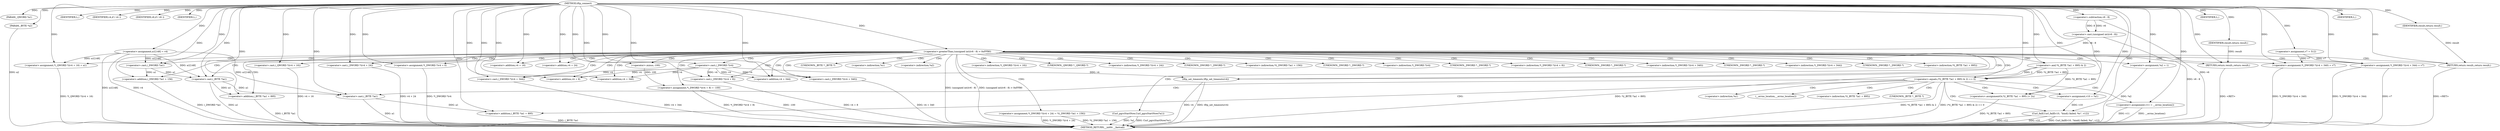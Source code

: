 digraph tftp_connect {  
"1000111" [label = "(METHOD,tftp_connect)" ]
"1000252" [label = "(METHOD_RETURN,__int64 __fastcall)" ]
"1000112" [label = "(PARAM,_QWORD *a1)" ]
"1000113" [label = "(PARAM,_BYTE *a2)" ]
"1000125" [label = "(<operator>.assignment,a1[148] = v4)" ]
"1000130" [label = "(IDENTIFIER,L,)" ]
"1000132" [label = "(IDENTIFIER,v4,if ( v4 ))" ]
"1000135" [label = "(IDENTIFIER,v6,if ( v6 ))" ]
"1000137" [label = "(IDENTIFIER,L,)" ]
"1000139" [label = "(<operator>.greaterThan,(unsigned int)(v6 - 8) > 0xFFB0)" ]
"1000140" [label = "(<operator>.cast,(unsigned int)(v6 - 8))" ]
"1000142" [label = "(<operator>.subtraction,v6 - 8)" ]
"1000146" [label = "(RETURN,return result;,return result;)" ]
"1000147" [label = "(IDENTIFIER,result,return result;)" ]
"1000150" [label = "(<operator>.assignment,v7 = 512)" ]
"1000155" [label = "(<operator>.assignment,*(_QWORD *)(v4 + 16) = a1)" ]
"1000157" [label = "(<operator>.cast,(_QWORD *)(v4 + 16))" ]
"1000159" [label = "(<operator>.addition,v4 + 16)" ]
"1000163" [label = "(<operator>.assignment,*(_DWORD *)(v4 + 24) = *((_DWORD *)a1 + 156))" ]
"1000165" [label = "(<operator>.cast,(_DWORD *)(v4 + 24))" ]
"1000167" [label = "(<operator>.addition,v4 + 24)" ]
"1000171" [label = "(<operator>.addition,(_DWORD *)a1 + 156)" ]
"1000172" [label = "(<operator>.cast,(_DWORD *)a1)" ]
"1000176" [label = "(<operator>.assignment,*(_DWORD *)v4 = 0)" ]
"1000178" [label = "(<operator>.cast,(_DWORD *)v4)" ]
"1000182" [label = "(<operator>.assignment,*(_DWORD *)(v4 + 8) = -100)" ]
"1000184" [label = "(<operator>.cast,(_DWORD *)(v4 + 8))" ]
"1000186" [label = "(<operator>.addition,v4 + 8)" ]
"1000189" [label = "(<operator>.minus,-100)" ]
"1000191" [label = "(<operator>.assignment,*(_DWORD *)(v4 + 340) = v7)" ]
"1000193" [label = "(<operator>.cast,(_DWORD *)(v4 + 340))" ]
"1000195" [label = "(<operator>.addition,v4 + 340)" ]
"1000199" [label = "(<operator>.assignment,*(_DWORD *)(v4 + 344) = v7)" ]
"1000201" [label = "(<operator>.cast,(_DWORD *)(v4 + 344))" ]
"1000203" [label = "(<operator>.addition,v4 + 344)" ]
"1000207" [label = "(tftp_set_timeouts,tftp_set_timeouts(v4))" ]
"1000210" [label = "(<operator>.equals,(*((_BYTE *)a1 + 895) & 2) == 0)" ]
"1000211" [label = "(<operator>.and,*((_BYTE *)a1 + 895) & 2)" ]
"1000213" [label = "(<operator>.addition,(_BYTE *)a1 + 895)" ]
"1000214" [label = "(<operator>.cast,(_BYTE *)a1)" ]
"1000222" [label = "(<operator>.assignment,v10 = *a1)" ]
"1000226" [label = "(<operator>.assignment,v11 = __errno_location())" ]
"1000229" [label = "(Curl_failf,Curl_failf(v10, \"bind() failed; %s\", v12))" ]
"1000233" [label = "(IDENTIFIER,L,)" ]
"1000234" [label = "(<operators>.assignmentOr,*((_BYTE *)a1 + 895) |= 2u)" ]
"1000236" [label = "(<operator>.addition,(_BYTE *)a1 + 895)" ]
"1000237" [label = "(<operator>.cast,(_BYTE *)a1)" ]
"1000242" [label = "(Curl_pgrsStartNow,Curl_pgrsStartNow(*a1))" ]
"1000245" [label = "(<operator>.assignment,*a2 = 1)" ]
"1000249" [label = "(IDENTIFIER,L,)" ]
"1000250" [label = "(RETURN,return result;,return result;)" ]
"1000251" [label = "(IDENTIFIER,result,return result;)" ]
"1000156" [label = "(<operator>.indirection,*(_QWORD *)(v4 + 16))" ]
"1000158" [label = "(UNKNOWN,_QWORD *,_QWORD *)" ]
"1000164" [label = "(<operator>.indirection,*(_DWORD *)(v4 + 24))" ]
"1000166" [label = "(UNKNOWN,_DWORD *,_DWORD *)" ]
"1000170" [label = "(<operator>.indirection,*((_DWORD *)a1 + 156))" ]
"1000173" [label = "(UNKNOWN,_DWORD *,_DWORD *)" ]
"1000177" [label = "(<operator>.indirection,*(_DWORD *)v4)" ]
"1000179" [label = "(UNKNOWN,_DWORD *,_DWORD *)" ]
"1000183" [label = "(<operator>.indirection,*(_DWORD *)(v4 + 8))" ]
"1000185" [label = "(UNKNOWN,_DWORD *,_DWORD *)" ]
"1000192" [label = "(<operator>.indirection,*(_DWORD *)(v4 + 340))" ]
"1000194" [label = "(UNKNOWN,_DWORD *,_DWORD *)" ]
"1000200" [label = "(<operator>.indirection,*(_DWORD *)(v4 + 344))" ]
"1000202" [label = "(UNKNOWN,_DWORD *,_DWORD *)" ]
"1000212" [label = "(<operator>.indirection,*((_BYTE *)a1 + 895))" ]
"1000215" [label = "(UNKNOWN,_BYTE *,_BYTE *)" ]
"1000224" [label = "(<operator>.indirection,*a1)" ]
"1000228" [label = "(__errno_location,__errno_location())" ]
"1000235" [label = "(<operator>.indirection,*((_BYTE *)a1 + 895))" ]
"1000238" [label = "(UNKNOWN,_BYTE *,_BYTE *)" ]
"1000243" [label = "(<operator>.indirection,*a1)" ]
"1000246" [label = "(<operator>.indirection,*a2)" ]
  "1000213" -> "1000252"  [ label = "DDG: (_BYTE *)a1"] 
  "1000236" -> "1000252"  [ label = "DDG: (_BYTE *)a1"] 
  "1000163" -> "1000252"  [ label = "DDG: *((_DWORD *)a1 + 156)"] 
  "1000226" -> "1000252"  [ label = "DDG: __errno_location()"] 
  "1000139" -> "1000252"  [ label = "DDG: (unsigned int)(v6 - 8)"] 
  "1000193" -> "1000252"  [ label = "DDG: v4 + 340"] 
  "1000171" -> "1000252"  [ label = "DDG: (_DWORD *)a1"] 
  "1000211" -> "1000252"  [ label = "DDG: *((_BYTE *)a1 + 895)"] 
  "1000163" -> "1000252"  [ label = "DDG: *(_DWORD *)(v4 + 24)"] 
  "1000165" -> "1000252"  [ label = "DDG: v4 + 24"] 
  "1000242" -> "1000252"  [ label = "DDG: *a1"] 
  "1000142" -> "1000252"  [ label = "DDG: v6"] 
  "1000199" -> "1000252"  [ label = "DDG: *(_DWORD *)(v4 + 344)"] 
  "1000113" -> "1000252"  [ label = "DDG: a2"] 
  "1000201" -> "1000252"  [ label = "DDG: v4 + 344"] 
  "1000139" -> "1000252"  [ label = "DDG: (unsigned int)(v6 - 8) > 0xFFB0"] 
  "1000182" -> "1000252"  [ label = "DDG: -100"] 
  "1000237" -> "1000252"  [ label = "DDG: a1"] 
  "1000140" -> "1000252"  [ label = "DDG: v6 - 8"] 
  "1000229" -> "1000252"  [ label = "DDG: v10"] 
  "1000210" -> "1000252"  [ label = "DDG: *((_BYTE *)a1 + 895) & 2"] 
  "1000245" -> "1000252"  [ label = "DDG: *a2"] 
  "1000229" -> "1000252"  [ label = "DDG: Curl_failf(v10, \"bind() failed; %s\", v12)"] 
  "1000226" -> "1000252"  [ label = "DDG: v11"] 
  "1000182" -> "1000252"  [ label = "DDG: *(_DWORD *)(v4 + 8)"] 
  "1000157" -> "1000252"  [ label = "DDG: v4 + 16"] 
  "1000229" -> "1000252"  [ label = "DDG: v12"] 
  "1000207" -> "1000252"  [ label = "DDG: tftp_set_timeouts(v4)"] 
  "1000207" -> "1000252"  [ label = "DDG: v4"] 
  "1000125" -> "1000252"  [ label = "DDG: a1[148]"] 
  "1000191" -> "1000252"  [ label = "DDG: *(_DWORD *)(v4 + 340)"] 
  "1000155" -> "1000252"  [ label = "DDG: *(_QWORD *)(v4 + 16)"] 
  "1000199" -> "1000252"  [ label = "DDG: v7"] 
  "1000176" -> "1000252"  [ label = "DDG: *(_DWORD *)v4"] 
  "1000242" -> "1000252"  [ label = "DDG: Curl_pgrsStartNow(*a1)"] 
  "1000214" -> "1000252"  [ label = "DDG: a1"] 
  "1000125" -> "1000252"  [ label = "DDG: v4"] 
  "1000210" -> "1000252"  [ label = "DDG: (*((_BYTE *)a1 + 895) & 2) == 0"] 
  "1000234" -> "1000252"  [ label = "DDG: *((_BYTE *)a1 + 895)"] 
  "1000184" -> "1000252"  [ label = "DDG: v4 + 8"] 
  "1000146" -> "1000252"  [ label = "DDG: <RET>"] 
  "1000250" -> "1000252"  [ label = "DDG: <RET>"] 
  "1000111" -> "1000112"  [ label = "DDG: "] 
  "1000111" -> "1000113"  [ label = "DDG: "] 
  "1000111" -> "1000125"  [ label = "DDG: "] 
  "1000111" -> "1000130"  [ label = "DDG: "] 
  "1000111" -> "1000132"  [ label = "DDG: "] 
  "1000111" -> "1000135"  [ label = "DDG: "] 
  "1000111" -> "1000137"  [ label = "DDG: "] 
  "1000140" -> "1000139"  [ label = "DDG: v6 - 8"] 
  "1000142" -> "1000140"  [ label = "DDG: v6"] 
  "1000142" -> "1000140"  [ label = "DDG: 8"] 
  "1000111" -> "1000142"  [ label = "DDG: "] 
  "1000111" -> "1000139"  [ label = "DDG: "] 
  "1000147" -> "1000146"  [ label = "DDG: result"] 
  "1000111" -> "1000146"  [ label = "DDG: "] 
  "1000111" -> "1000147"  [ label = "DDG: "] 
  "1000111" -> "1000150"  [ label = "DDG: "] 
  "1000125" -> "1000155"  [ label = "DDG: a1[148]"] 
  "1000111" -> "1000155"  [ label = "DDG: "] 
  "1000111" -> "1000157"  [ label = "DDG: "] 
  "1000111" -> "1000159"  [ label = "DDG: "] 
  "1000111" -> "1000165"  [ label = "DDG: "] 
  "1000111" -> "1000167"  [ label = "DDG: "] 
  "1000172" -> "1000171"  [ label = "DDG: a1"] 
  "1000125" -> "1000172"  [ label = "DDG: a1[148]"] 
  "1000111" -> "1000172"  [ label = "DDG: "] 
  "1000111" -> "1000171"  [ label = "DDG: "] 
  "1000111" -> "1000176"  [ label = "DDG: "] 
  "1000111" -> "1000178"  [ label = "DDG: "] 
  "1000189" -> "1000182"  [ label = "DDG: 100"] 
  "1000178" -> "1000184"  [ label = "DDG: v4"] 
  "1000111" -> "1000184"  [ label = "DDG: "] 
  "1000178" -> "1000186"  [ label = "DDG: v4"] 
  "1000111" -> "1000186"  [ label = "DDG: "] 
  "1000111" -> "1000189"  [ label = "DDG: "] 
  "1000150" -> "1000191"  [ label = "DDG: v7"] 
  "1000111" -> "1000191"  [ label = "DDG: "] 
  "1000111" -> "1000193"  [ label = "DDG: "] 
  "1000178" -> "1000193"  [ label = "DDG: v4"] 
  "1000111" -> "1000195"  [ label = "DDG: "] 
  "1000178" -> "1000195"  [ label = "DDG: v4"] 
  "1000111" -> "1000199"  [ label = "DDG: "] 
  "1000150" -> "1000199"  [ label = "DDG: v7"] 
  "1000111" -> "1000201"  [ label = "DDG: "] 
  "1000178" -> "1000201"  [ label = "DDG: v4"] 
  "1000111" -> "1000203"  [ label = "DDG: "] 
  "1000178" -> "1000203"  [ label = "DDG: v4"] 
  "1000111" -> "1000207"  [ label = "DDG: "] 
  "1000178" -> "1000207"  [ label = "DDG: v4"] 
  "1000211" -> "1000210"  [ label = "DDG: *((_BYTE *)a1 + 895)"] 
  "1000211" -> "1000210"  [ label = "DDG: 2"] 
  "1000214" -> "1000213"  [ label = "DDG: a1"] 
  "1000172" -> "1000214"  [ label = "DDG: a1"] 
  "1000125" -> "1000214"  [ label = "DDG: a1[148]"] 
  "1000111" -> "1000214"  [ label = "DDG: "] 
  "1000111" -> "1000213"  [ label = "DDG: "] 
  "1000111" -> "1000211"  [ label = "DDG: "] 
  "1000111" -> "1000210"  [ label = "DDG: "] 
  "1000111" -> "1000222"  [ label = "DDG: "] 
  "1000111" -> "1000226"  [ label = "DDG: "] 
  "1000222" -> "1000229"  [ label = "DDG: v10"] 
  "1000111" -> "1000229"  [ label = "DDG: "] 
  "1000111" -> "1000233"  [ label = "DDG: "] 
  "1000111" -> "1000234"  [ label = "DDG: "] 
  "1000211" -> "1000234"  [ label = "DDG: *((_BYTE *)a1 + 895)"] 
  "1000237" -> "1000236"  [ label = "DDG: a1"] 
  "1000125" -> "1000237"  [ label = "DDG: a1[148]"] 
  "1000214" -> "1000237"  [ label = "DDG: a1"] 
  "1000111" -> "1000237"  [ label = "DDG: "] 
  "1000111" -> "1000236"  [ label = "DDG: "] 
  "1000111" -> "1000245"  [ label = "DDG: "] 
  "1000111" -> "1000249"  [ label = "DDG: "] 
  "1000251" -> "1000250"  [ label = "DDG: result"] 
  "1000111" -> "1000250"  [ label = "DDG: "] 
  "1000111" -> "1000251"  [ label = "DDG: "] 
  "1000139" -> "1000176"  [ label = "CDG: "] 
  "1000139" -> "1000173"  [ label = "CDG: "] 
  "1000139" -> "1000172"  [ label = "CDG: "] 
  "1000139" -> "1000171"  [ label = "CDG: "] 
  "1000139" -> "1000170"  [ label = "CDG: "] 
  "1000139" -> "1000167"  [ label = "CDG: "] 
  "1000139" -> "1000166"  [ label = "CDG: "] 
  "1000139" -> "1000165"  [ label = "CDG: "] 
  "1000139" -> "1000164"  [ label = "CDG: "] 
  "1000139" -> "1000163"  [ label = "CDG: "] 
  "1000139" -> "1000192"  [ label = "CDG: "] 
  "1000139" -> "1000191"  [ label = "CDG: "] 
  "1000139" -> "1000189"  [ label = "CDG: "] 
  "1000139" -> "1000186"  [ label = "CDG: "] 
  "1000139" -> "1000185"  [ label = "CDG: "] 
  "1000139" -> "1000184"  [ label = "CDG: "] 
  "1000139" -> "1000183"  [ label = "CDG: "] 
  "1000139" -> "1000182"  [ label = "CDG: "] 
  "1000139" -> "1000179"  [ label = "CDG: "] 
  "1000139" -> "1000178"  [ label = "CDG: "] 
  "1000139" -> "1000177"  [ label = "CDG: "] 
  "1000139" -> "1000207"  [ label = "CDG: "] 
  "1000139" -> "1000203"  [ label = "CDG: "] 
  "1000139" -> "1000202"  [ label = "CDG: "] 
  "1000139" -> "1000201"  [ label = "CDG: "] 
  "1000139" -> "1000200"  [ label = "CDG: "] 
  "1000139" -> "1000199"  [ label = "CDG: "] 
  "1000139" -> "1000195"  [ label = "CDG: "] 
  "1000139" -> "1000194"  [ label = "CDG: "] 
  "1000139" -> "1000193"  [ label = "CDG: "] 
  "1000139" -> "1000215"  [ label = "CDG: "] 
  "1000139" -> "1000214"  [ label = "CDG: "] 
  "1000139" -> "1000213"  [ label = "CDG: "] 
  "1000139" -> "1000212"  [ label = "CDG: "] 
  "1000139" -> "1000211"  [ label = "CDG: "] 
  "1000139" -> "1000210"  [ label = "CDG: "] 
  "1000139" -> "1000250"  [ label = "CDG: "] 
  "1000139" -> "1000246"  [ label = "CDG: "] 
  "1000139" -> "1000245"  [ label = "CDG: "] 
  "1000139" -> "1000243"  [ label = "CDG: "] 
  "1000139" -> "1000242"  [ label = "CDG: "] 
  "1000139" -> "1000159"  [ label = "CDG: "] 
  "1000139" -> "1000158"  [ label = "CDG: "] 
  "1000139" -> "1000157"  [ label = "CDG: "] 
  "1000139" -> "1000156"  [ label = "CDG: "] 
  "1000139" -> "1000155"  [ label = "CDG: "] 
  "1000139" -> "1000146"  [ label = "CDG: "] 
  "1000210" -> "1000224"  [ label = "CDG: "] 
  "1000210" -> "1000222"  [ label = "CDG: "] 
  "1000210" -> "1000238"  [ label = "CDG: "] 
  "1000210" -> "1000237"  [ label = "CDG: "] 
  "1000210" -> "1000236"  [ label = "CDG: "] 
  "1000210" -> "1000235"  [ label = "CDG: "] 
  "1000210" -> "1000234"  [ label = "CDG: "] 
  "1000210" -> "1000229"  [ label = "CDG: "] 
  "1000210" -> "1000228"  [ label = "CDG: "] 
  "1000210" -> "1000226"  [ label = "CDG: "] 
}
